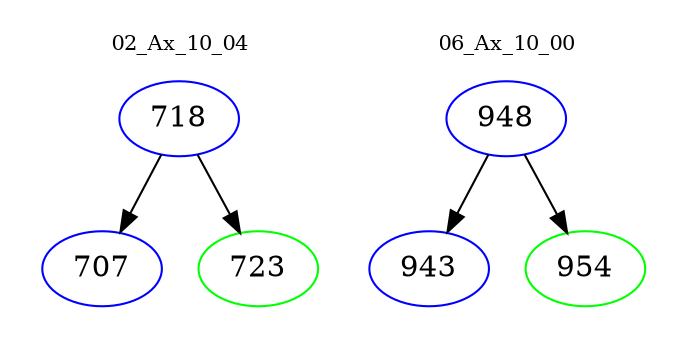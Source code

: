 digraph{
subgraph cluster_0 {
color = white
label = "02_Ax_10_04";
fontsize=10;
T0_718 [label="718", color="blue"]
T0_718 -> T0_707 [color="black"]
T0_707 [label="707", color="blue"]
T0_718 -> T0_723 [color="black"]
T0_723 [label="723", color="green"]
}
subgraph cluster_1 {
color = white
label = "06_Ax_10_00";
fontsize=10;
T1_948 [label="948", color="blue"]
T1_948 -> T1_943 [color="black"]
T1_943 [label="943", color="blue"]
T1_948 -> T1_954 [color="black"]
T1_954 [label="954", color="green"]
}
}
